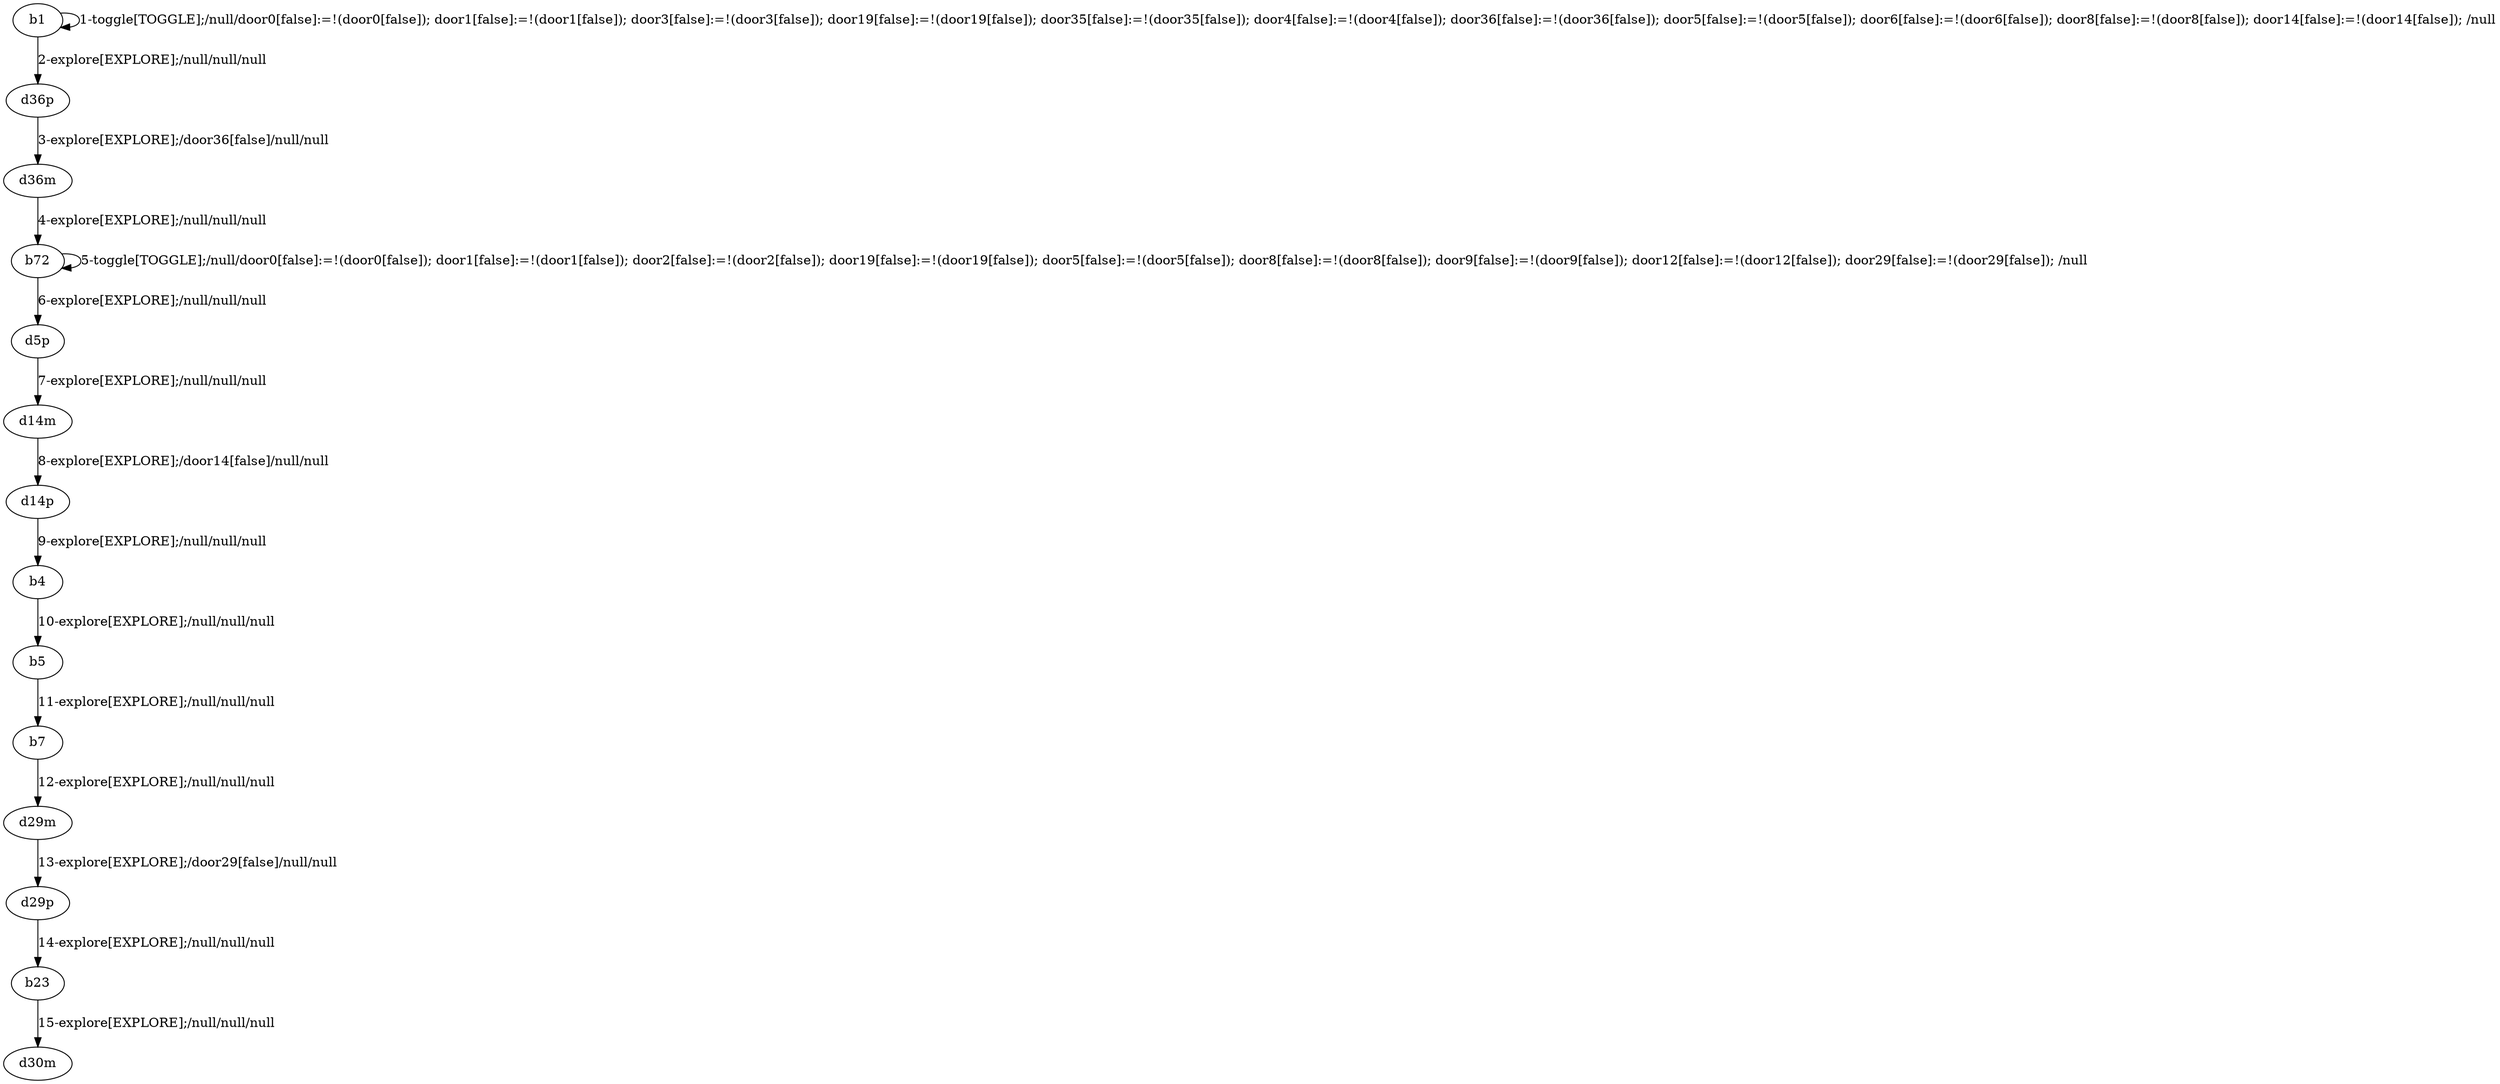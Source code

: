 # Total number of goals covered by this test: 2
# b5 --> b7
# b4 --> b5

digraph g {
"b1" -> "b1" [label = "1-toggle[TOGGLE];/null/door0[false]:=!(door0[false]); door1[false]:=!(door1[false]); door3[false]:=!(door3[false]); door19[false]:=!(door19[false]); door35[false]:=!(door35[false]); door4[false]:=!(door4[false]); door36[false]:=!(door36[false]); door5[false]:=!(door5[false]); door6[false]:=!(door6[false]); door8[false]:=!(door8[false]); door14[false]:=!(door14[false]); /null"];
"b1" -> "d36p" [label = "2-explore[EXPLORE];/null/null/null"];
"d36p" -> "d36m" [label = "3-explore[EXPLORE];/door36[false]/null/null"];
"d36m" -> "b72" [label = "4-explore[EXPLORE];/null/null/null"];
"b72" -> "b72" [label = "5-toggle[TOGGLE];/null/door0[false]:=!(door0[false]); door1[false]:=!(door1[false]); door2[false]:=!(door2[false]); door19[false]:=!(door19[false]); door5[false]:=!(door5[false]); door8[false]:=!(door8[false]); door9[false]:=!(door9[false]); door12[false]:=!(door12[false]); door29[false]:=!(door29[false]); /null"];
"b72" -> "d5p" [label = "6-explore[EXPLORE];/null/null/null"];
"d5p" -> "d14m" [label = "7-explore[EXPLORE];/null/null/null"];
"d14m" -> "d14p" [label = "8-explore[EXPLORE];/door14[false]/null/null"];
"d14p" -> "b4" [label = "9-explore[EXPLORE];/null/null/null"];
"b4" -> "b5" [label = "10-explore[EXPLORE];/null/null/null"];
"b5" -> "b7" [label = "11-explore[EXPLORE];/null/null/null"];
"b7" -> "d29m" [label = "12-explore[EXPLORE];/null/null/null"];
"d29m" -> "d29p" [label = "13-explore[EXPLORE];/door29[false]/null/null"];
"d29p" -> "b23" [label = "14-explore[EXPLORE];/null/null/null"];
"b23" -> "d30m" [label = "15-explore[EXPLORE];/null/null/null"];
}